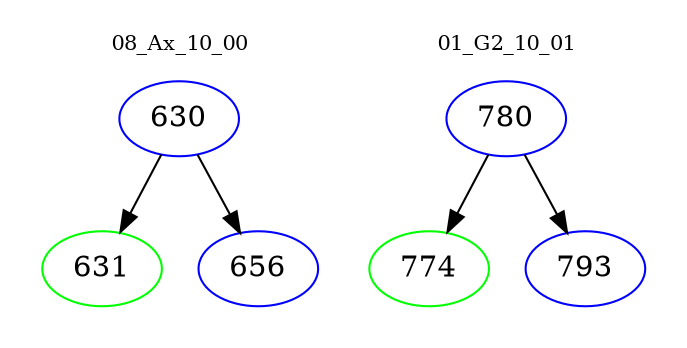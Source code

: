 digraph{
subgraph cluster_0 {
color = white
label = "08_Ax_10_00";
fontsize=10;
T0_630 [label="630", color="blue"]
T0_630 -> T0_631 [color="black"]
T0_631 [label="631", color="green"]
T0_630 -> T0_656 [color="black"]
T0_656 [label="656", color="blue"]
}
subgraph cluster_1 {
color = white
label = "01_G2_10_01";
fontsize=10;
T1_780 [label="780", color="blue"]
T1_780 -> T1_774 [color="black"]
T1_774 [label="774", color="green"]
T1_780 -> T1_793 [color="black"]
T1_793 [label="793", color="blue"]
}
}
